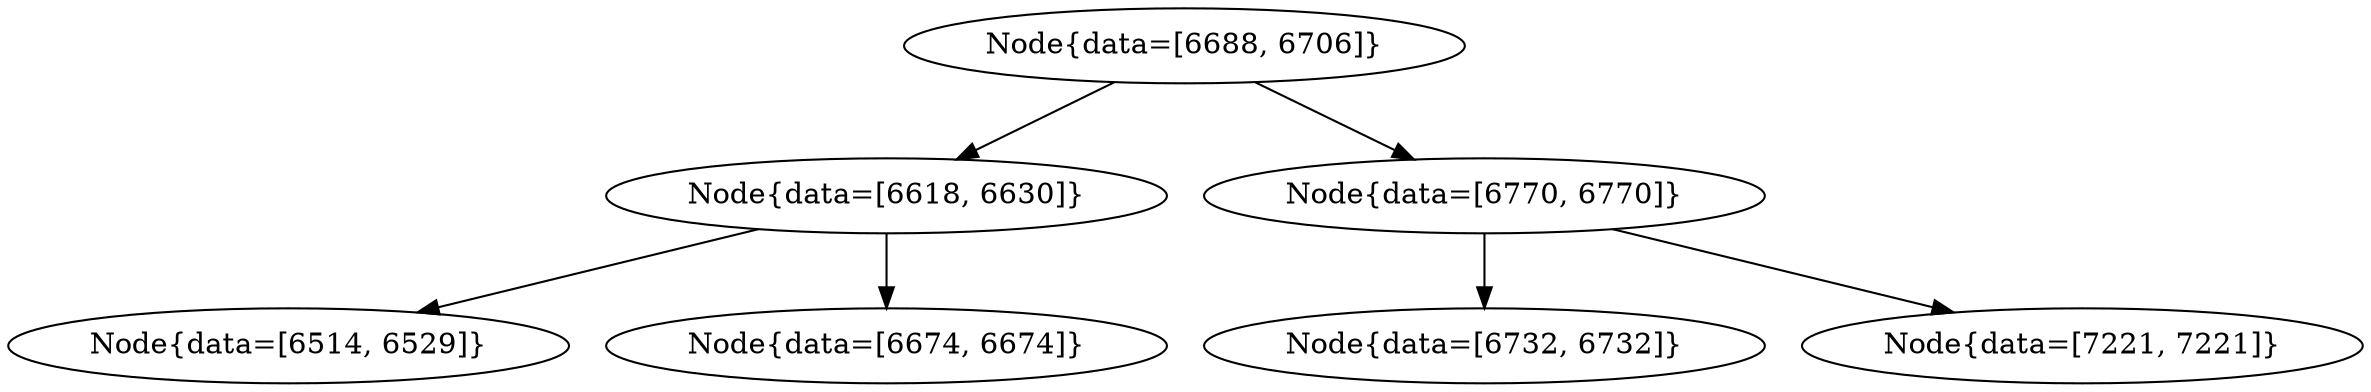 digraph G{
283968378 [label="Node{data=[6688, 6706]}"]
283968378 -> 124666386
124666386 [label="Node{data=[6618, 6630]}"]
124666386 -> 588389652
588389652 [label="Node{data=[6514, 6529]}"]
124666386 -> 1924108520
1924108520 [label="Node{data=[6674, 6674]}"]
283968378 -> 178371348
178371348 [label="Node{data=[6770, 6770]}"]
178371348 -> 2141849216
2141849216 [label="Node{data=[6732, 6732]}"]
178371348 -> 1281580764
1281580764 [label="Node{data=[7221, 7221]}"]
}